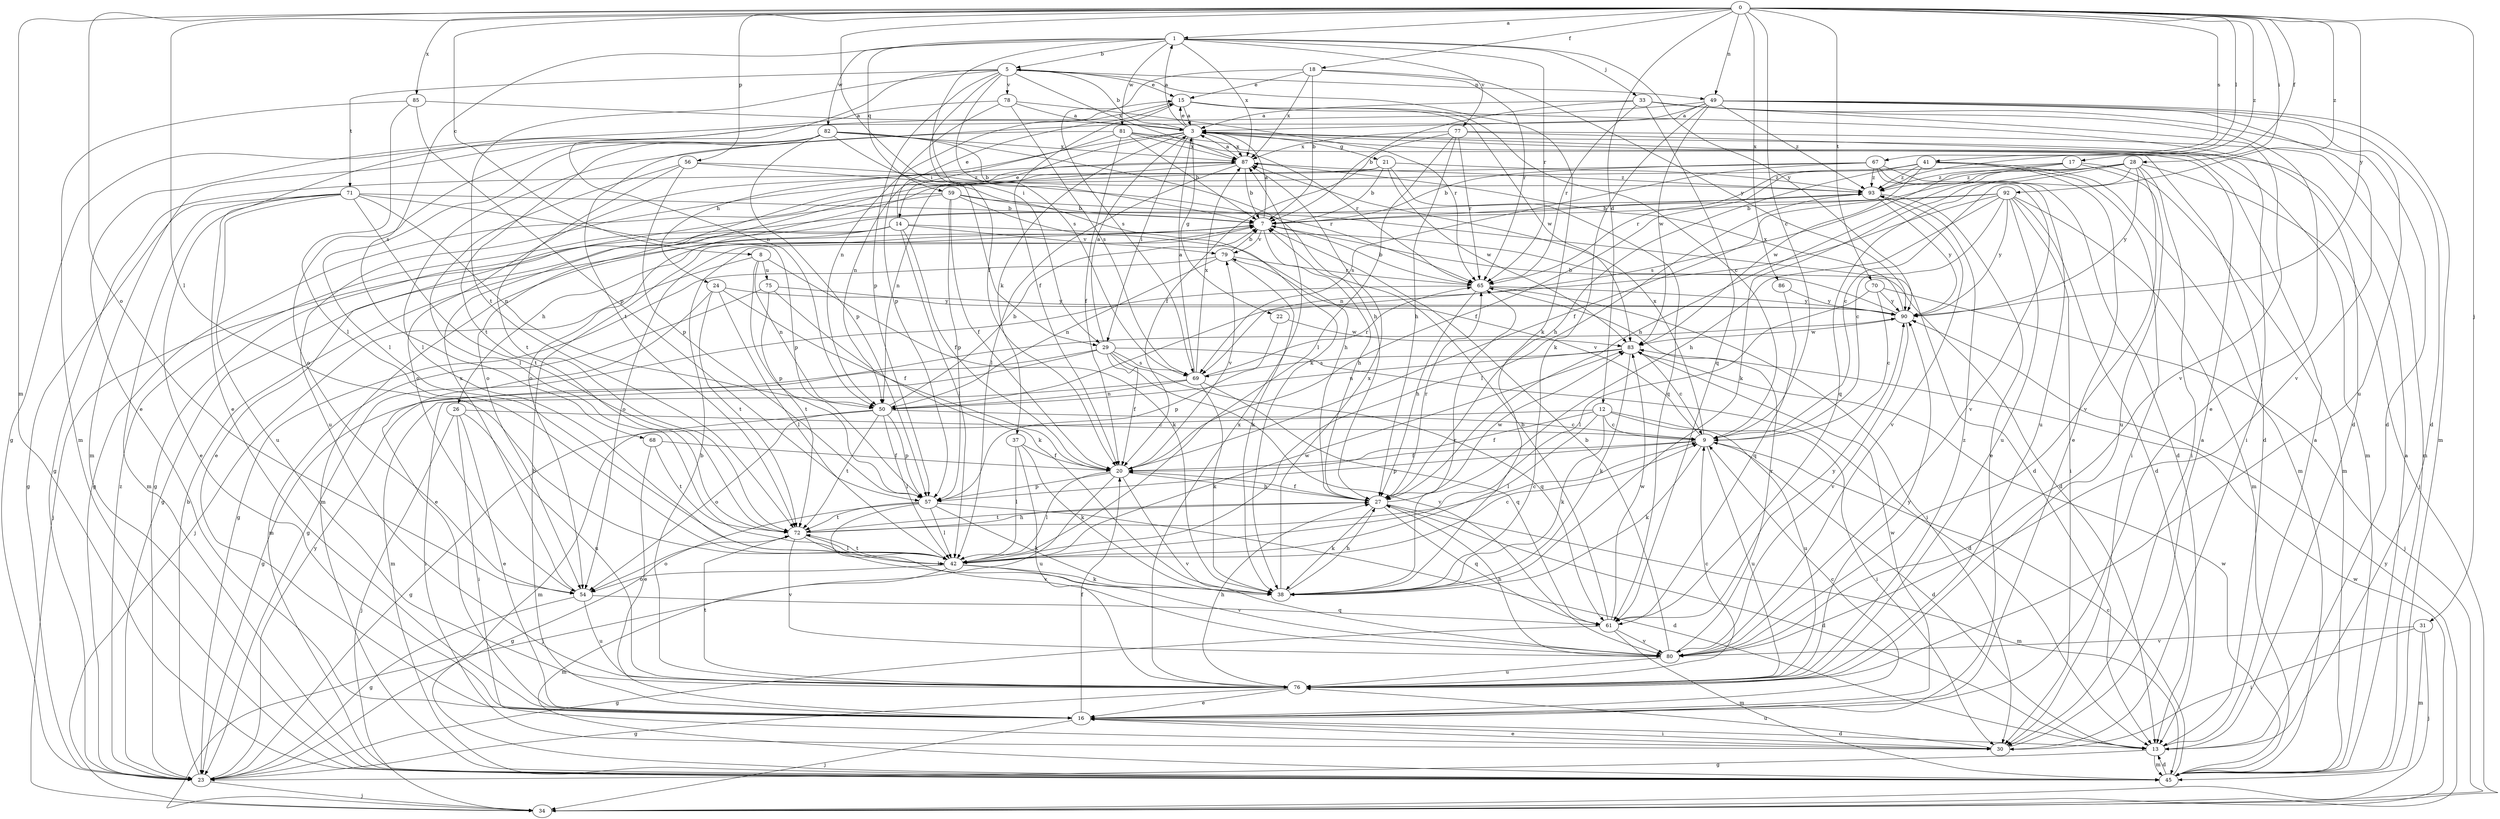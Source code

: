 strict digraph  {
0;
1;
3;
5;
7;
8;
9;
12;
13;
14;
15;
16;
17;
18;
20;
21;
22;
23;
24;
26;
27;
28;
29;
30;
31;
33;
34;
37;
38;
41;
42;
45;
49;
50;
54;
56;
57;
59;
61;
65;
67;
68;
69;
70;
71;
72;
75;
76;
77;
78;
79;
80;
81;
82;
83;
85;
86;
87;
90;
92;
93;
0 -> 1  [label=a];
0 -> 8  [label=c];
0 -> 9  [label=c];
0 -> 12  [label=d];
0 -> 17  [label=f];
0 -> 18  [label=f];
0 -> 28  [label=i];
0 -> 29  [label=i];
0 -> 31  [label=j];
0 -> 41  [label=l];
0 -> 42  [label=l];
0 -> 45  [label=m];
0 -> 49  [label=n];
0 -> 54  [label=o];
0 -> 56  [label=p];
0 -> 67  [label=s];
0 -> 70  [label=t];
0 -> 85  [label=x];
0 -> 86  [label=x];
0 -> 90  [label=y];
0 -> 92  [label=z];
0 -> 93  [label=z];
1 -> 5  [label=b];
1 -> 29  [label=i];
1 -> 33  [label=j];
1 -> 59  [label=q];
1 -> 65  [label=r];
1 -> 68  [label=s];
1 -> 77  [label=v];
1 -> 81  [label=w];
1 -> 82  [label=w];
1 -> 87  [label=x];
1 -> 90  [label=y];
3 -> 1  [label=a];
3 -> 5  [label=b];
3 -> 14  [label=e];
3 -> 15  [label=e];
3 -> 21  [label=g];
3 -> 22  [label=g];
3 -> 24  [label=h];
3 -> 29  [label=i];
3 -> 37  [label=k];
3 -> 45  [label=m];
3 -> 87  [label=x];
5 -> 15  [label=e];
5 -> 20  [label=f];
5 -> 38  [label=k];
5 -> 49  [label=n];
5 -> 50  [label=n];
5 -> 57  [label=p];
5 -> 69  [label=s];
5 -> 71  [label=t];
5 -> 72  [label=t];
5 -> 78  [label=v];
5 -> 87  [label=x];
7 -> 3  [label=a];
7 -> 26  [label=h];
7 -> 27  [label=h];
7 -> 54  [label=o];
7 -> 79  [label=v];
8 -> 34  [label=j];
8 -> 38  [label=k];
8 -> 50  [label=n];
8 -> 57  [label=p];
8 -> 75  [label=u];
9 -> 13  [label=d];
9 -> 20  [label=f];
9 -> 38  [label=k];
9 -> 57  [label=p];
9 -> 76  [label=u];
9 -> 79  [label=v];
9 -> 87  [label=x];
12 -> 9  [label=c];
12 -> 20  [label=f];
12 -> 23  [label=g];
12 -> 30  [label=i];
12 -> 38  [label=k];
12 -> 42  [label=l];
12 -> 76  [label=u];
13 -> 3  [label=a];
13 -> 23  [label=g];
13 -> 45  [label=m];
14 -> 13  [label=d];
14 -> 15  [label=e];
14 -> 20  [label=f];
14 -> 23  [label=g];
14 -> 34  [label=j];
14 -> 42  [label=l];
14 -> 45  [label=m];
14 -> 79  [label=v];
15 -> 3  [label=a];
15 -> 9  [label=c];
15 -> 13  [label=d];
15 -> 20  [label=f];
15 -> 50  [label=n];
15 -> 83  [label=w];
16 -> 7  [label=b];
16 -> 9  [label=c];
16 -> 13  [label=d];
16 -> 15  [label=e];
16 -> 20  [label=f];
16 -> 30  [label=i];
16 -> 34  [label=j];
16 -> 83  [label=w];
17 -> 45  [label=m];
17 -> 54  [label=o];
17 -> 69  [label=s];
17 -> 76  [label=u];
17 -> 93  [label=z];
18 -> 7  [label=b];
18 -> 15  [label=e];
18 -> 65  [label=r];
18 -> 69  [label=s];
18 -> 87  [label=x];
18 -> 90  [label=y];
20 -> 27  [label=h];
20 -> 34  [label=j];
20 -> 42  [label=l];
20 -> 57  [label=p];
20 -> 79  [label=v];
20 -> 80  [label=v];
21 -> 7  [label=b];
21 -> 23  [label=g];
21 -> 61  [label=q];
21 -> 76  [label=u];
21 -> 83  [label=w];
21 -> 93  [label=z];
22 -> 57  [label=p];
22 -> 83  [label=w];
23 -> 7  [label=b];
23 -> 34  [label=j];
23 -> 90  [label=y];
23 -> 93  [label=z];
24 -> 16  [label=e];
24 -> 20  [label=f];
24 -> 42  [label=l];
24 -> 72  [label=t];
24 -> 90  [label=y];
26 -> 9  [label=c];
26 -> 16  [label=e];
26 -> 30  [label=i];
26 -> 34  [label=j];
26 -> 76  [label=u];
27 -> 13  [label=d];
27 -> 20  [label=f];
27 -> 38  [label=k];
27 -> 45  [label=m];
27 -> 61  [label=q];
27 -> 65  [label=r];
27 -> 72  [label=t];
27 -> 83  [label=w];
28 -> 9  [label=c];
28 -> 20  [label=f];
28 -> 27  [label=h];
28 -> 30  [label=i];
28 -> 34  [label=j];
28 -> 38  [label=k];
28 -> 61  [label=q];
28 -> 80  [label=v];
28 -> 90  [label=y];
28 -> 93  [label=z];
29 -> 3  [label=a];
29 -> 13  [label=d];
29 -> 20  [label=f];
29 -> 23  [label=g];
29 -> 45  [label=m];
29 -> 61  [label=q];
29 -> 69  [label=s];
29 -> 80  [label=v];
30 -> 3  [label=a];
30 -> 16  [label=e];
30 -> 76  [label=u];
31 -> 30  [label=i];
31 -> 34  [label=j];
31 -> 45  [label=m];
31 -> 80  [label=v];
33 -> 3  [label=a];
33 -> 7  [label=b];
33 -> 13  [label=d];
33 -> 16  [label=e];
33 -> 61  [label=q];
33 -> 65  [label=r];
33 -> 80  [label=v];
34 -> 83  [label=w];
34 -> 90  [label=y];
37 -> 20  [label=f];
37 -> 38  [label=k];
37 -> 42  [label=l];
37 -> 76  [label=u];
38 -> 27  [label=h];
38 -> 65  [label=r];
38 -> 87  [label=x];
41 -> 16  [label=e];
41 -> 20  [label=f];
41 -> 27  [label=h];
41 -> 30  [label=i];
41 -> 45  [label=m];
41 -> 65  [label=r];
41 -> 83  [label=w];
41 -> 93  [label=z];
42 -> 9  [label=c];
42 -> 38  [label=k];
42 -> 45  [label=m];
42 -> 54  [label=o];
42 -> 72  [label=t];
42 -> 80  [label=v];
42 -> 83  [label=w];
45 -> 3  [label=a];
45 -> 9  [label=c];
45 -> 13  [label=d];
45 -> 83  [label=w];
49 -> 3  [label=a];
49 -> 13  [label=d];
49 -> 23  [label=g];
49 -> 38  [label=k];
49 -> 45  [label=m];
49 -> 72  [label=t];
49 -> 76  [label=u];
49 -> 80  [label=v];
49 -> 83  [label=w];
49 -> 93  [label=z];
50 -> 7  [label=b];
50 -> 9  [label=c];
50 -> 42  [label=l];
50 -> 45  [label=m];
50 -> 54  [label=o];
50 -> 57  [label=p];
50 -> 72  [label=t];
54 -> 23  [label=g];
54 -> 61  [label=q];
54 -> 76  [label=u];
54 -> 87  [label=x];
56 -> 42  [label=l];
56 -> 57  [label=p];
56 -> 65  [label=r];
56 -> 72  [label=t];
56 -> 93  [label=z];
57 -> 13  [label=d];
57 -> 23  [label=g];
57 -> 38  [label=k];
57 -> 42  [label=l];
57 -> 72  [label=t];
57 -> 80  [label=v];
59 -> 7  [label=b];
59 -> 13  [label=d];
59 -> 16  [label=e];
59 -> 20  [label=f];
59 -> 23  [label=g];
59 -> 27  [label=h];
59 -> 57  [label=p];
61 -> 7  [label=b];
61 -> 23  [label=g];
61 -> 45  [label=m];
61 -> 80  [label=v];
61 -> 83  [label=w];
61 -> 90  [label=y];
65 -> 7  [label=b];
65 -> 23  [label=g];
65 -> 27  [label=h];
65 -> 30  [label=i];
65 -> 90  [label=y];
67 -> 7  [label=b];
67 -> 13  [label=d];
67 -> 54  [label=o];
67 -> 69  [label=s];
67 -> 76  [label=u];
67 -> 80  [label=v];
67 -> 93  [label=z];
68 -> 16  [label=e];
68 -> 20  [label=f];
68 -> 72  [label=t];
69 -> 3  [label=a];
69 -> 30  [label=i];
69 -> 38  [label=k];
69 -> 50  [label=n];
69 -> 61  [label=q];
69 -> 65  [label=r];
69 -> 87  [label=x];
70 -> 9  [label=c];
70 -> 34  [label=j];
70 -> 42  [label=l];
70 -> 90  [label=y];
71 -> 7  [label=b];
71 -> 16  [label=e];
71 -> 23  [label=g];
71 -> 45  [label=m];
71 -> 50  [label=n];
71 -> 57  [label=p];
71 -> 72  [label=t];
71 -> 76  [label=u];
72 -> 9  [label=c];
72 -> 27  [label=h];
72 -> 38  [label=k];
72 -> 42  [label=l];
72 -> 54  [label=o];
72 -> 80  [label=v];
75 -> 38  [label=k];
75 -> 45  [label=m];
75 -> 72  [label=t];
75 -> 90  [label=y];
76 -> 7  [label=b];
76 -> 9  [label=c];
76 -> 16  [label=e];
76 -> 23  [label=g];
76 -> 27  [label=h];
76 -> 72  [label=t];
76 -> 87  [label=x];
76 -> 90  [label=y];
76 -> 93  [label=z];
77 -> 20  [label=f];
77 -> 27  [label=h];
77 -> 30  [label=i];
77 -> 42  [label=l];
77 -> 45  [label=m];
77 -> 65  [label=r];
77 -> 87  [label=x];
78 -> 3  [label=a];
78 -> 16  [label=e];
78 -> 57  [label=p];
78 -> 65  [label=r];
78 -> 69  [label=s];
79 -> 7  [label=b];
79 -> 23  [label=g];
79 -> 38  [label=k];
79 -> 50  [label=n];
79 -> 65  [label=r];
80 -> 7  [label=b];
80 -> 27  [label=h];
80 -> 65  [label=r];
80 -> 76  [label=u];
81 -> 7  [label=b];
81 -> 13  [label=d];
81 -> 20  [label=f];
81 -> 42  [label=l];
81 -> 50  [label=n];
81 -> 65  [label=r];
81 -> 87  [label=x];
82 -> 7  [label=b];
82 -> 27  [label=h];
82 -> 38  [label=k];
82 -> 42  [label=l];
82 -> 45  [label=m];
82 -> 54  [label=o];
82 -> 57  [label=p];
82 -> 72  [label=t];
82 -> 87  [label=x];
83 -> 9  [label=c];
83 -> 38  [label=k];
83 -> 50  [label=n];
83 -> 69  [label=s];
85 -> 3  [label=a];
85 -> 42  [label=l];
85 -> 45  [label=m];
85 -> 57  [label=p];
86 -> 61  [label=q];
86 -> 90  [label=y];
87 -> 3  [label=a];
87 -> 7  [label=b];
87 -> 42  [label=l];
87 -> 50  [label=n];
87 -> 54  [label=o];
87 -> 93  [label=z];
90 -> 7  [label=b];
90 -> 80  [label=v];
90 -> 83  [label=w];
90 -> 87  [label=x];
92 -> 7  [label=b];
92 -> 9  [label=c];
92 -> 13  [label=d];
92 -> 23  [label=g];
92 -> 27  [label=h];
92 -> 30  [label=i];
92 -> 45  [label=m];
92 -> 50  [label=n];
92 -> 76  [label=u];
92 -> 90  [label=y];
93 -> 7  [label=b];
93 -> 16  [label=e];
93 -> 42  [label=l];
93 -> 80  [label=v];
93 -> 90  [label=y];
}
